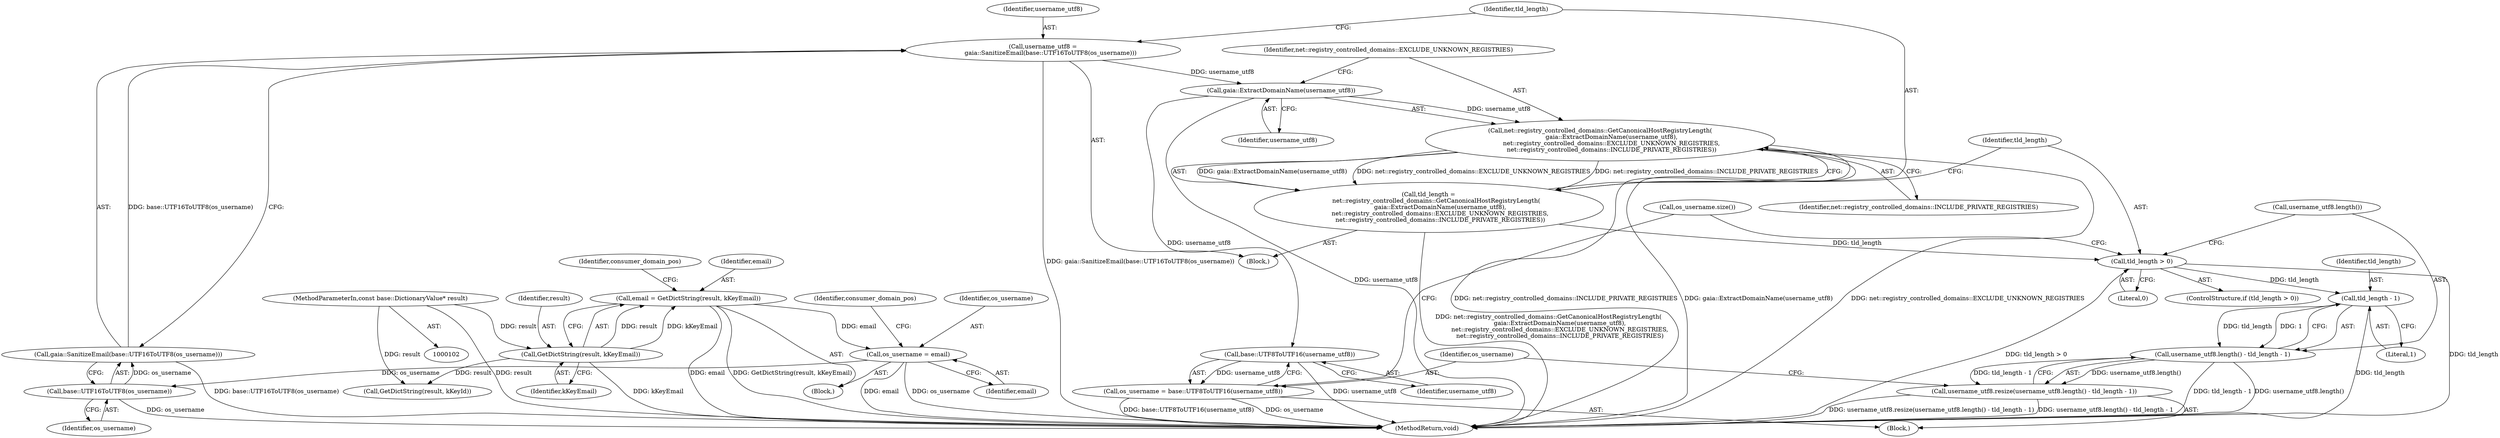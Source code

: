 digraph "0_Chrome_2440e872debd68ae7c2a8bf9ddb34df2cce378cd@API" {
"1000213" [label="(Call,gaia::ExtractDomainName(username_utf8))"];
"1000204" [label="(Call,username_utf8 =\n        gaia::SanitizeEmail(base::UTF16ToUTF8(os_username)))"];
"1000206" [label="(Call,gaia::SanitizeEmail(base::UTF16ToUTF8(os_username)))"];
"1000207" [label="(Call,base::UTF16ToUTF8(os_username))"];
"1000191" [label="(Call,os_username = email)"];
"1000124" [label="(Call,email = GetDictString(result, kKeyEmail))"];
"1000126" [label="(Call,GetDictString(result, kKeyEmail))"];
"1000103" [label="(MethodParameterIn,const base::DictionaryValue* result)"];
"1000212" [label="(Call,net::registry_controlled_domains::GetCanonicalHostRegistryLength(\n            gaia::ExtractDomainName(username_utf8),\n            net::registry_controlled_domains::EXCLUDE_UNKNOWN_REGISTRIES,\n            net::registry_controlled_domains::INCLUDE_PRIVATE_REGISTRIES))"];
"1000210" [label="(Call,tld_length =\n        net::registry_controlled_domains::GetCanonicalHostRegistryLength(\n            gaia::ExtractDomainName(username_utf8),\n            net::registry_controlled_domains::EXCLUDE_UNKNOWN_REGISTRIES,\n            net::registry_controlled_domains::INCLUDE_PRIVATE_REGISTRIES))"];
"1000218" [label="(Call,tld_length > 0)"];
"1000225" [label="(Call,tld_length - 1)"];
"1000223" [label="(Call,username_utf8.length() - tld_length - 1)"];
"1000222" [label="(Call,username_utf8.resize(username_utf8.length() - tld_length - 1))"];
"1000230" [label="(Call,base::UTF8ToUTF16(username_utf8))"];
"1000228" [label="(Call,os_username = base::UTF8ToUTF16(username_utf8))"];
"1000217" [label="(ControlStructure,if (tld_length > 0))"];
"1000224" [label="(Call,username_utf8.length())"];
"1000219" [label="(Identifier,tld_length)"];
"1000103" [label="(MethodParameterIn,const base::DictionaryValue* result)"];
"1000128" [label="(Identifier,kKeyEmail)"];
"1000249" [label="(MethodReturn,void)"];
"1000191" [label="(Call,os_username = email)"];
"1000225" [label="(Call,tld_length - 1)"];
"1000215" [label="(Identifier,net::registry_controlled_domains::EXCLUDE_UNKNOWN_REGISTRIES)"];
"1000142" [label="(Call,GetDictString(result, kKeyId))"];
"1000127" [label="(Identifier,result)"];
"1000213" [label="(Call,gaia::ExtractDomainName(username_utf8))"];
"1000204" [label="(Call,username_utf8 =\n        gaia::SanitizeEmail(base::UTF16ToUTF8(os_username)))"];
"1000214" [label="(Identifier,username_utf8)"];
"1000211" [label="(Identifier,tld_length)"];
"1000216" [label="(Identifier,net::registry_controlled_domains::INCLUDE_PRIVATE_REGISTRIES)"];
"1000192" [label="(Identifier,os_username)"];
"1000125" [label="(Identifier,email)"];
"1000229" [label="(Identifier,os_username)"];
"1000205" [label="(Identifier,username_utf8)"];
"1000196" [label="(Identifier,consumer_domain_pos)"];
"1000206" [label="(Call,gaia::SanitizeEmail(base::UTF16ToUTF8(os_username)))"];
"1000131" [label="(Identifier,consumer_domain_pos)"];
"1000210" [label="(Call,tld_length =\n        net::registry_controlled_domains::GetCanonicalHostRegistryLength(\n            gaia::ExtractDomainName(username_utf8),\n            net::registry_controlled_domains::EXCLUDE_UNKNOWN_REGISTRIES,\n            net::registry_controlled_domains::INCLUDE_PRIVATE_REGISTRIES))"];
"1000230" [label="(Call,base::UTF8ToUTF16(username_utf8))"];
"1000222" [label="(Call,username_utf8.resize(username_utf8.length() - tld_length - 1))"];
"1000112" [label="(Block,)"];
"1000208" [label="(Identifier,os_username)"];
"1000220" [label="(Literal,0)"];
"1000227" [label="(Literal,1)"];
"1000218" [label="(Call,tld_length > 0)"];
"1000126" [label="(Call,GetDictString(result, kKeyEmail))"];
"1000223" [label="(Call,username_utf8.length() - tld_length - 1)"];
"1000193" [label="(Identifier,email)"];
"1000212" [label="(Call,net::registry_controlled_domains::GetCanonicalHostRegistryLength(\n            gaia::ExtractDomainName(username_utf8),\n            net::registry_controlled_domains::EXCLUDE_UNKNOWN_REGISTRIES,\n            net::registry_controlled_domains::INCLUDE_PRIVATE_REGISTRIES))"];
"1000221" [label="(Block,)"];
"1000207" [label="(Call,base::UTF16ToUTF8(os_username))"];
"1000228" [label="(Call,os_username = base::UTF8ToUTF16(username_utf8))"];
"1000226" [label="(Identifier,tld_length)"];
"1000231" [label="(Identifier,username_utf8)"];
"1000234" [label="(Call,os_username.size())"];
"1000124" [label="(Call,email = GetDictString(result, kKeyEmail))"];
"1000202" [label="(Block,)"];
"1000213" -> "1000212"  [label="AST: "];
"1000213" -> "1000214"  [label="CFG: "];
"1000214" -> "1000213"  [label="AST: "];
"1000215" -> "1000213"  [label="CFG: "];
"1000213" -> "1000249"  [label="DDG: username_utf8"];
"1000213" -> "1000212"  [label="DDG: username_utf8"];
"1000204" -> "1000213"  [label="DDG: username_utf8"];
"1000213" -> "1000230"  [label="DDG: username_utf8"];
"1000204" -> "1000202"  [label="AST: "];
"1000204" -> "1000206"  [label="CFG: "];
"1000205" -> "1000204"  [label="AST: "];
"1000206" -> "1000204"  [label="AST: "];
"1000211" -> "1000204"  [label="CFG: "];
"1000204" -> "1000249"  [label="DDG: gaia::SanitizeEmail(base::UTF16ToUTF8(os_username))"];
"1000206" -> "1000204"  [label="DDG: base::UTF16ToUTF8(os_username)"];
"1000206" -> "1000207"  [label="CFG: "];
"1000207" -> "1000206"  [label="AST: "];
"1000206" -> "1000249"  [label="DDG: base::UTF16ToUTF8(os_username)"];
"1000207" -> "1000206"  [label="DDG: os_username"];
"1000207" -> "1000208"  [label="CFG: "];
"1000208" -> "1000207"  [label="AST: "];
"1000207" -> "1000249"  [label="DDG: os_username"];
"1000191" -> "1000207"  [label="DDG: os_username"];
"1000191" -> "1000112"  [label="AST: "];
"1000191" -> "1000193"  [label="CFG: "];
"1000192" -> "1000191"  [label="AST: "];
"1000193" -> "1000191"  [label="AST: "];
"1000196" -> "1000191"  [label="CFG: "];
"1000191" -> "1000249"  [label="DDG: email"];
"1000191" -> "1000249"  [label="DDG: os_username"];
"1000124" -> "1000191"  [label="DDG: email"];
"1000124" -> "1000112"  [label="AST: "];
"1000124" -> "1000126"  [label="CFG: "];
"1000125" -> "1000124"  [label="AST: "];
"1000126" -> "1000124"  [label="AST: "];
"1000131" -> "1000124"  [label="CFG: "];
"1000124" -> "1000249"  [label="DDG: email"];
"1000124" -> "1000249"  [label="DDG: GetDictString(result, kKeyEmail)"];
"1000126" -> "1000124"  [label="DDG: result"];
"1000126" -> "1000124"  [label="DDG: kKeyEmail"];
"1000126" -> "1000128"  [label="CFG: "];
"1000127" -> "1000126"  [label="AST: "];
"1000128" -> "1000126"  [label="AST: "];
"1000126" -> "1000249"  [label="DDG: kKeyEmail"];
"1000103" -> "1000126"  [label="DDG: result"];
"1000126" -> "1000142"  [label="DDG: result"];
"1000103" -> "1000102"  [label="AST: "];
"1000103" -> "1000249"  [label="DDG: result"];
"1000103" -> "1000142"  [label="DDG: result"];
"1000212" -> "1000210"  [label="AST: "];
"1000212" -> "1000216"  [label="CFG: "];
"1000215" -> "1000212"  [label="AST: "];
"1000216" -> "1000212"  [label="AST: "];
"1000210" -> "1000212"  [label="CFG: "];
"1000212" -> "1000249"  [label="DDG: net::registry_controlled_domains::INCLUDE_PRIVATE_REGISTRIES"];
"1000212" -> "1000249"  [label="DDG: gaia::ExtractDomainName(username_utf8)"];
"1000212" -> "1000249"  [label="DDG: net::registry_controlled_domains::EXCLUDE_UNKNOWN_REGISTRIES"];
"1000212" -> "1000210"  [label="DDG: gaia::ExtractDomainName(username_utf8)"];
"1000212" -> "1000210"  [label="DDG: net::registry_controlled_domains::EXCLUDE_UNKNOWN_REGISTRIES"];
"1000212" -> "1000210"  [label="DDG: net::registry_controlled_domains::INCLUDE_PRIVATE_REGISTRIES"];
"1000210" -> "1000202"  [label="AST: "];
"1000211" -> "1000210"  [label="AST: "];
"1000219" -> "1000210"  [label="CFG: "];
"1000210" -> "1000249"  [label="DDG: net::registry_controlled_domains::GetCanonicalHostRegistryLength(\n            gaia::ExtractDomainName(username_utf8),\n            net::registry_controlled_domains::EXCLUDE_UNKNOWN_REGISTRIES,\n            net::registry_controlled_domains::INCLUDE_PRIVATE_REGISTRIES)"];
"1000210" -> "1000218"  [label="DDG: tld_length"];
"1000218" -> "1000217"  [label="AST: "];
"1000218" -> "1000220"  [label="CFG: "];
"1000219" -> "1000218"  [label="AST: "];
"1000220" -> "1000218"  [label="AST: "];
"1000224" -> "1000218"  [label="CFG: "];
"1000234" -> "1000218"  [label="CFG: "];
"1000218" -> "1000249"  [label="DDG: tld_length"];
"1000218" -> "1000249"  [label="DDG: tld_length > 0"];
"1000218" -> "1000225"  [label="DDG: tld_length"];
"1000225" -> "1000223"  [label="AST: "];
"1000225" -> "1000227"  [label="CFG: "];
"1000226" -> "1000225"  [label="AST: "];
"1000227" -> "1000225"  [label="AST: "];
"1000223" -> "1000225"  [label="CFG: "];
"1000225" -> "1000249"  [label="DDG: tld_length"];
"1000225" -> "1000223"  [label="DDG: tld_length"];
"1000225" -> "1000223"  [label="DDG: 1"];
"1000223" -> "1000222"  [label="AST: "];
"1000224" -> "1000223"  [label="AST: "];
"1000222" -> "1000223"  [label="CFG: "];
"1000223" -> "1000249"  [label="DDG: tld_length - 1"];
"1000223" -> "1000249"  [label="DDG: username_utf8.length()"];
"1000223" -> "1000222"  [label="DDG: username_utf8.length()"];
"1000223" -> "1000222"  [label="DDG: tld_length - 1"];
"1000222" -> "1000221"  [label="AST: "];
"1000229" -> "1000222"  [label="CFG: "];
"1000222" -> "1000249"  [label="DDG: username_utf8.length() - tld_length - 1"];
"1000222" -> "1000249"  [label="DDG: username_utf8.resize(username_utf8.length() - tld_length - 1)"];
"1000230" -> "1000228"  [label="AST: "];
"1000230" -> "1000231"  [label="CFG: "];
"1000231" -> "1000230"  [label="AST: "];
"1000228" -> "1000230"  [label="CFG: "];
"1000230" -> "1000249"  [label="DDG: username_utf8"];
"1000230" -> "1000228"  [label="DDG: username_utf8"];
"1000228" -> "1000221"  [label="AST: "];
"1000229" -> "1000228"  [label="AST: "];
"1000234" -> "1000228"  [label="CFG: "];
"1000228" -> "1000249"  [label="DDG: os_username"];
"1000228" -> "1000249"  [label="DDG: base::UTF8ToUTF16(username_utf8)"];
}
